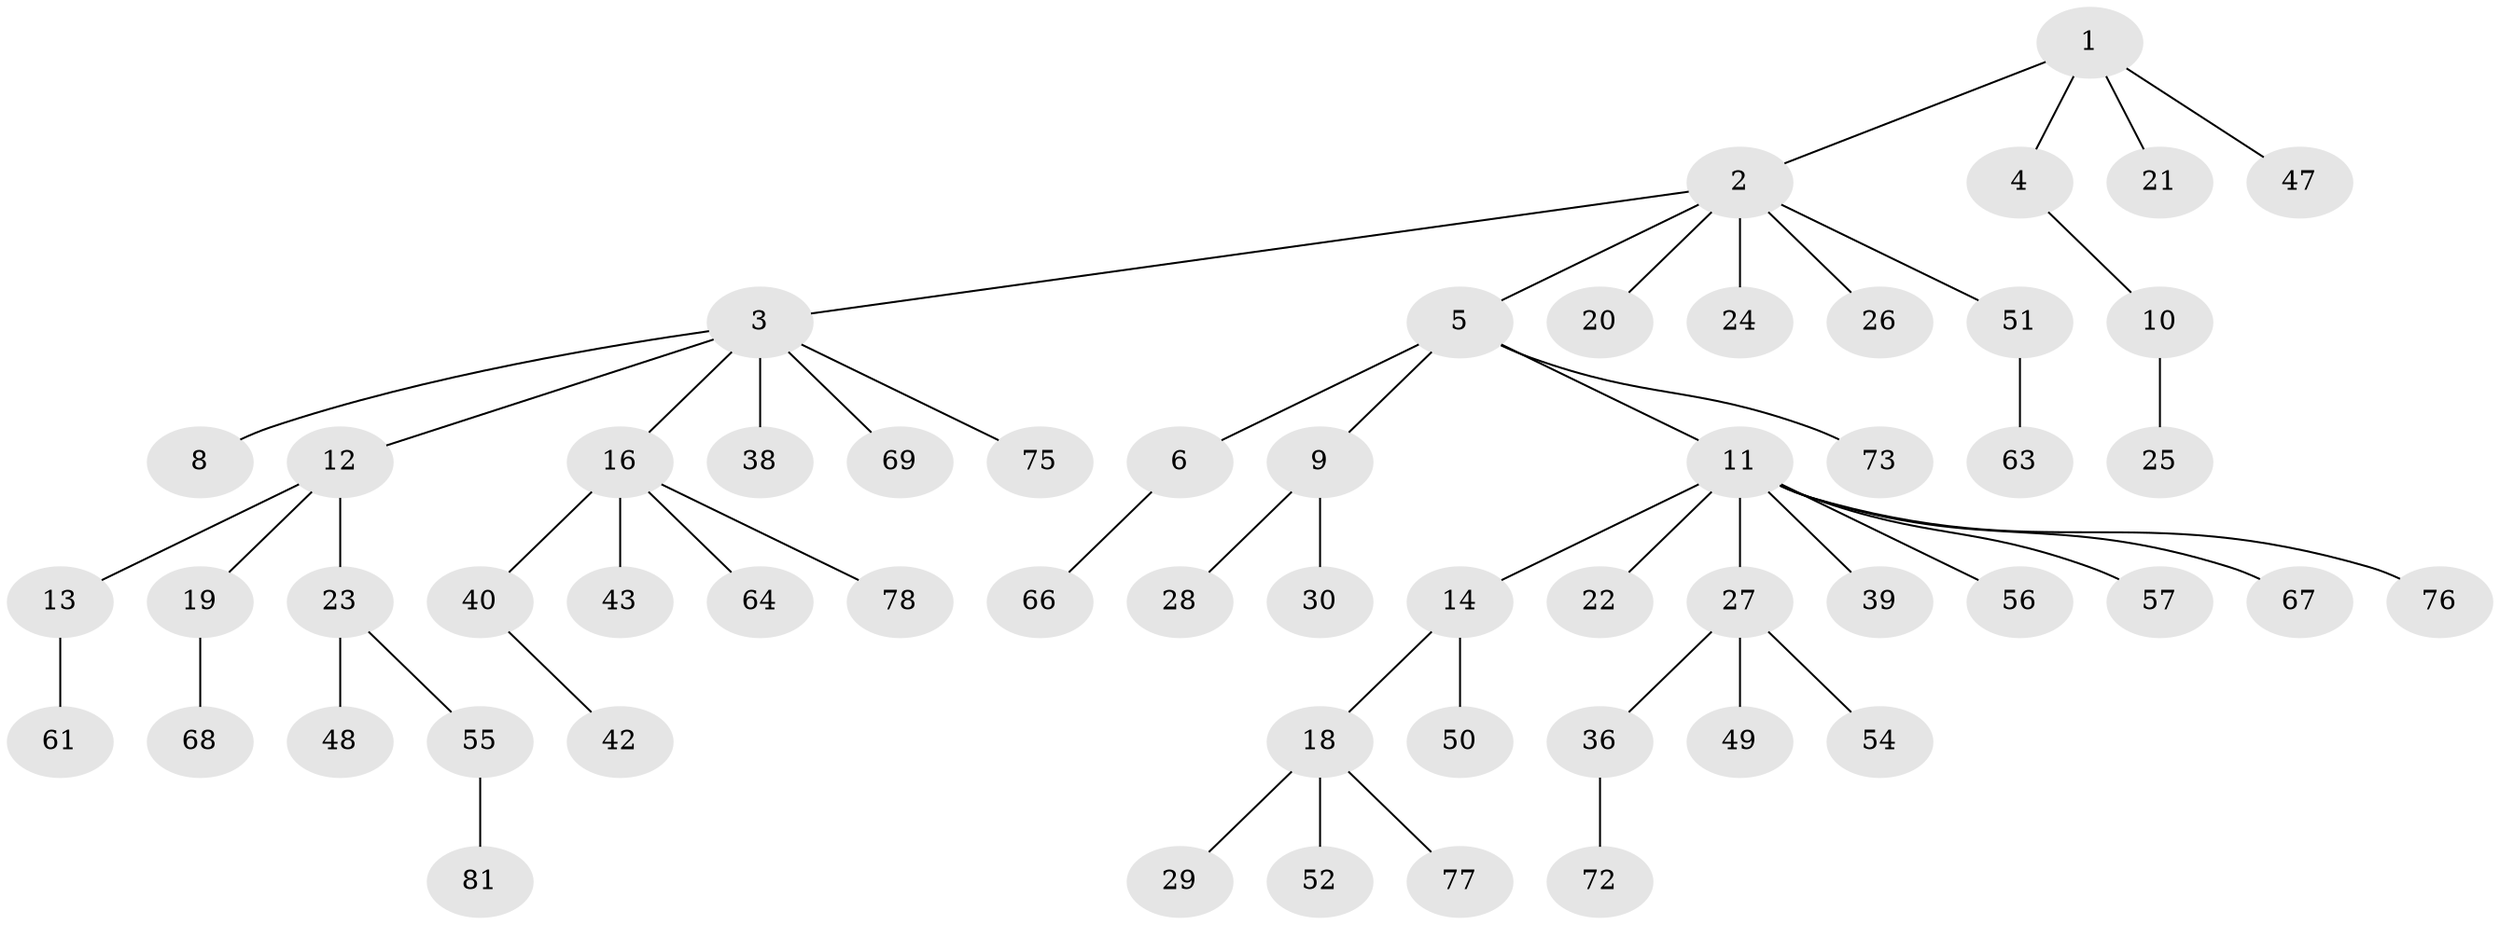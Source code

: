 // original degree distribution, {4: 0.09876543209876543, 7: 0.024691358024691357, 6: 0.012345679012345678, 3: 0.1111111111111111, 5: 0.012345679012345678, 1: 0.5432098765432098, 2: 0.19753086419753085}
// Generated by graph-tools (version 1.1) at 2025/42/03/06/25 10:42:03]
// undirected, 57 vertices, 56 edges
graph export_dot {
graph [start="1"]
  node [color=gray90,style=filled];
  1 [super="+17"];
  2 [super="+15"];
  3 [super="+7"];
  4 [super="+79"];
  5 [super="+58"];
  6 [super="+80"];
  8;
  9 [super="+44"];
  10 [super="+60"];
  11 [super="+33"];
  12;
  13 [super="+59"];
  14 [super="+34"];
  16 [super="+37"];
  18 [super="+31"];
  19 [super="+45"];
  20;
  21;
  22;
  23 [super="+35"];
  24;
  25;
  26 [super="+41"];
  27 [super="+32"];
  28;
  29;
  30 [super="+65"];
  36 [super="+62"];
  38;
  39;
  40 [super="+53"];
  42;
  43 [super="+46"];
  47;
  48;
  49 [super="+71"];
  50;
  51;
  52;
  54;
  55;
  56 [super="+74"];
  57;
  61 [super="+70"];
  63;
  64;
  66;
  67;
  68;
  69;
  72;
  73;
  75;
  76;
  77;
  78;
  81;
  1 -- 2;
  1 -- 4;
  1 -- 47;
  1 -- 21;
  2 -- 3;
  2 -- 5;
  2 -- 20;
  2 -- 26;
  2 -- 51;
  2 -- 24;
  3 -- 8;
  3 -- 16;
  3 -- 38;
  3 -- 75;
  3 -- 12;
  3 -- 69;
  4 -- 10;
  5 -- 6;
  5 -- 9;
  5 -- 11;
  5 -- 73;
  6 -- 66;
  9 -- 28;
  9 -- 30;
  10 -- 25;
  11 -- 14;
  11 -- 22;
  11 -- 27;
  11 -- 57;
  11 -- 76;
  11 -- 56;
  11 -- 67;
  11 -- 39;
  12 -- 13;
  12 -- 19;
  12 -- 23;
  13 -- 61;
  14 -- 18;
  14 -- 50;
  16 -- 40;
  16 -- 78;
  16 -- 43;
  16 -- 64;
  18 -- 29;
  18 -- 77;
  18 -- 52;
  19 -- 68;
  23 -- 48;
  23 -- 55;
  27 -- 36;
  27 -- 54;
  27 -- 49;
  36 -- 72;
  40 -- 42;
  51 -- 63;
  55 -- 81;
}
